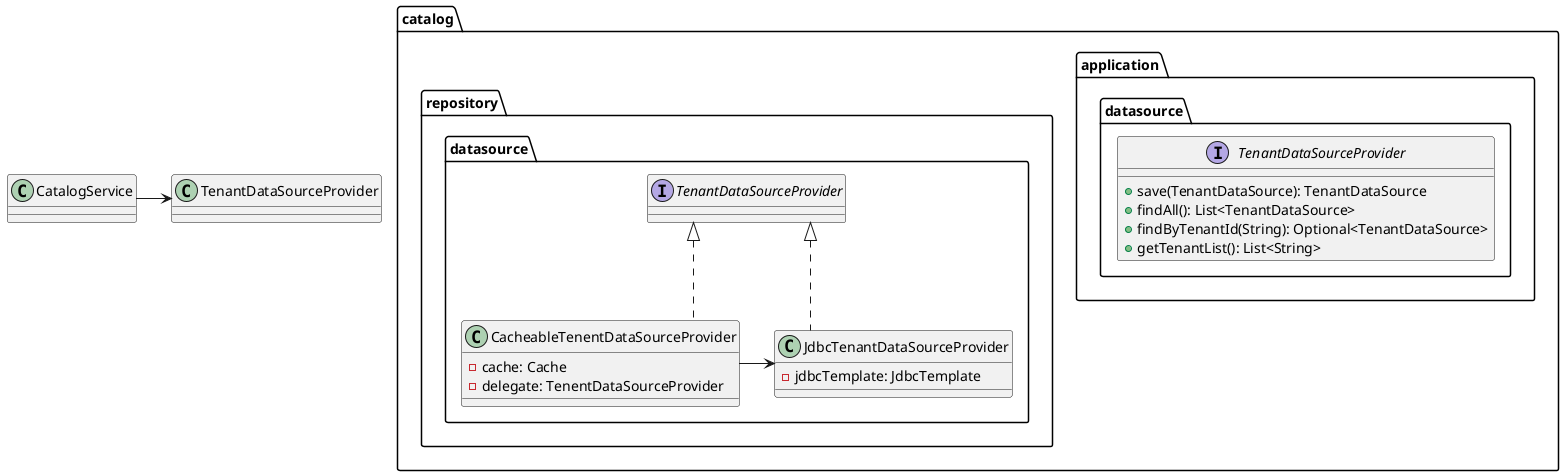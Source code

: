 @startuml

skinparam linetype ortho

class CatalogService {}

package catalog.application.datasource {
  interface TenantDataSourceProvider {
    + save(TenantDataSource): TenantDataSource
    + findAll(): List<TenantDataSource>
    + findByTenantId(String): Optional<TenantDataSource>
    + getTenantList(): List<String>
  }
}

package catalog.repository.datasource {
  class CacheableTenentDataSourceProvider implements TenantDataSourceProvider {
    - cache: Cache
    - delegate: TenentDataSourceProvider
  }

  class JdbcTenantDataSourceProvider implements TenantDataSourceProvider {
    - jdbcTemplate: JdbcTemplate
  }
}

CatalogService -> TenantDataSourceProvider
CacheableTenentDataSourceProvider -> JdbcTenantDataSourceProvider

@enduml
